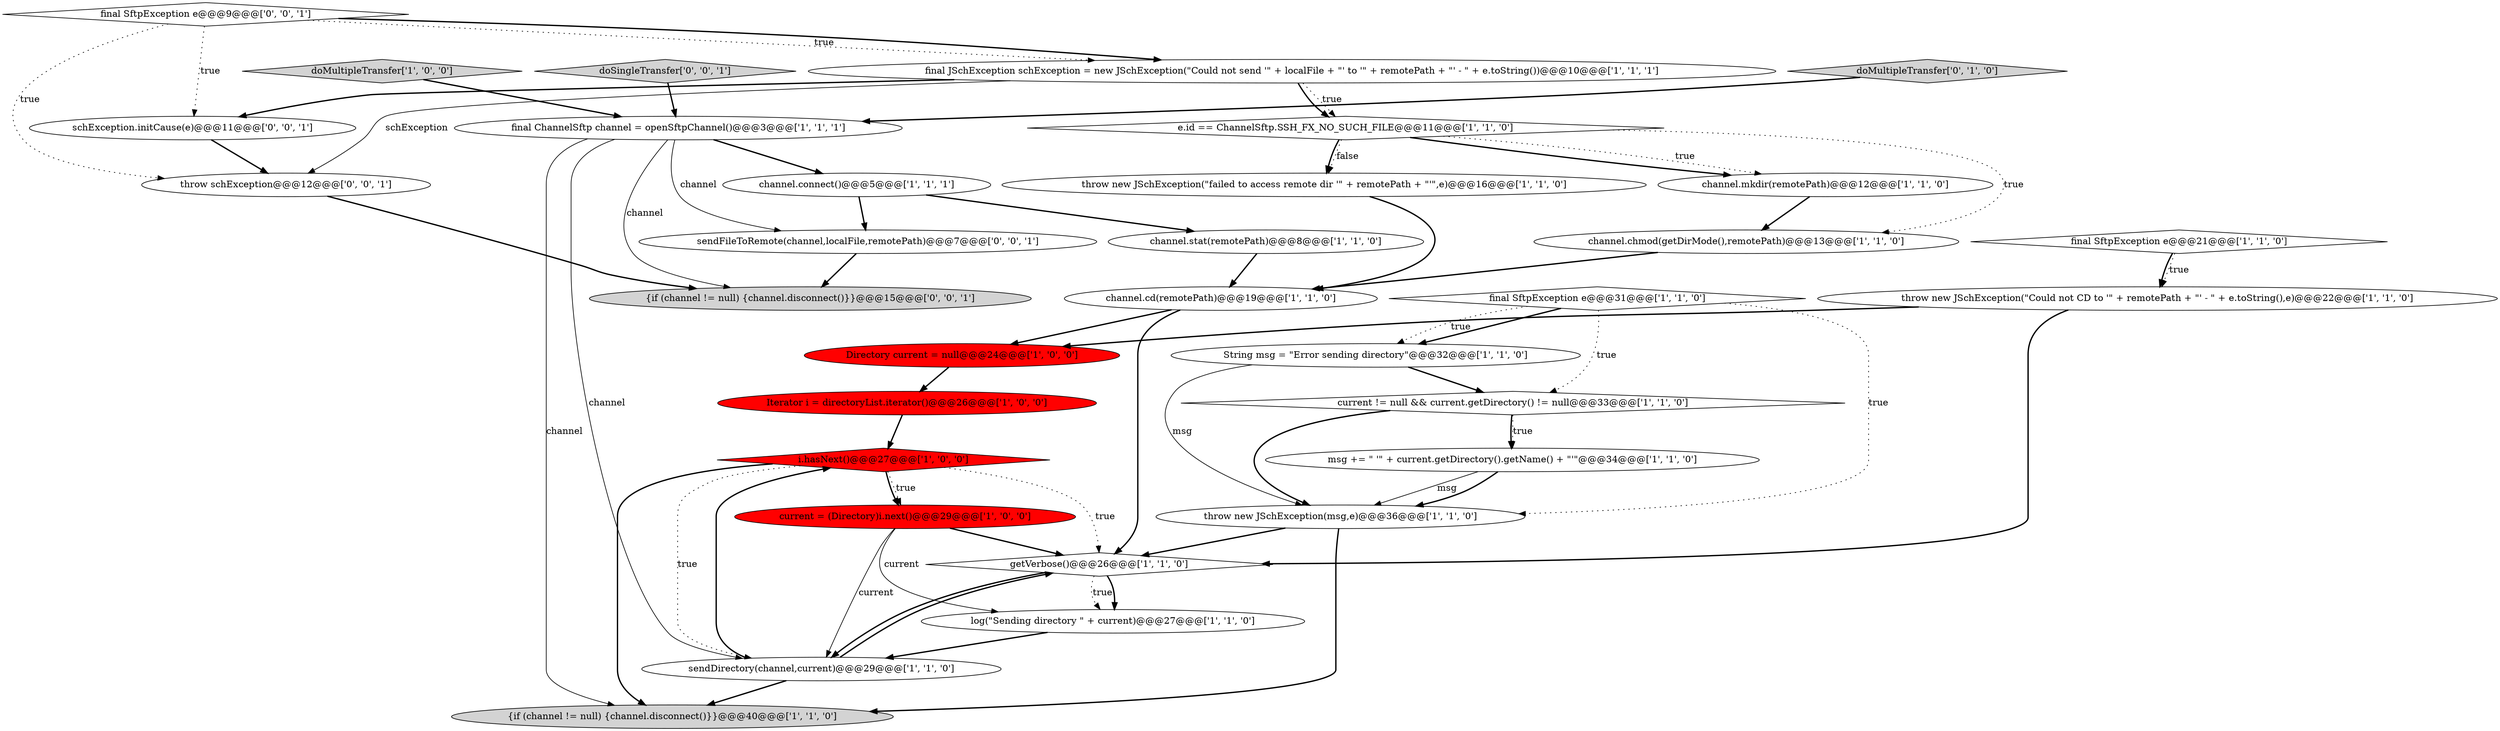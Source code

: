 digraph {
7 [style = filled, label = "channel.connect()@@@5@@@['1', '1', '1']", fillcolor = white, shape = ellipse image = "AAA0AAABBB1BBB"];
5 [style = filled, label = "Iterator i = directoryList.iterator()@@@26@@@['1', '0', '0']", fillcolor = red, shape = ellipse image = "AAA1AAABBB1BBB"];
9 [style = filled, label = "channel.stat(remotePath)@@@8@@@['1', '1', '0']", fillcolor = white, shape = ellipse image = "AAA0AAABBB1BBB"];
14 [style = filled, label = "log(\"Sending directory \" + current)@@@27@@@['1', '1', '0']", fillcolor = white, shape = ellipse image = "AAA0AAABBB1BBB"];
26 [style = filled, label = "final SftpException e@@@9@@@['0', '0', '1']", fillcolor = white, shape = diamond image = "AAA0AAABBB3BBB"];
15 [style = filled, label = "e.id == ChannelSftp.SSH_FX_NO_SUCH_FILE@@@11@@@['1', '1', '0']", fillcolor = white, shape = diamond image = "AAA0AAABBB1BBB"];
19 [style = filled, label = "String msg = \"Error sending directory\"@@@32@@@['1', '1', '0']", fillcolor = white, shape = ellipse image = "AAA0AAABBB1BBB"];
10 [style = filled, label = "doMultipleTransfer['1', '0', '0']", fillcolor = lightgray, shape = diamond image = "AAA0AAABBB1BBB"];
0 [style = filled, label = "final SftpException e@@@21@@@['1', '1', '0']", fillcolor = white, shape = diamond image = "AAA0AAABBB1BBB"];
16 [style = filled, label = "throw new JSchException(\"failed to access remote dir '\" + remotePath + \"'\",e)@@@16@@@['1', '1', '0']", fillcolor = white, shape = ellipse image = "AAA0AAABBB1BBB"];
8 [style = filled, label = "channel.cd(remotePath)@@@19@@@['1', '1', '0']", fillcolor = white, shape = ellipse image = "AAA0AAABBB1BBB"];
22 [style = filled, label = "final ChannelSftp channel = openSftpChannel()@@@3@@@['1', '1', '1']", fillcolor = white, shape = ellipse image = "AAA0AAABBB1BBB"];
4 [style = filled, label = "Directory current = null@@@24@@@['1', '0', '0']", fillcolor = red, shape = ellipse image = "AAA1AAABBB1BBB"];
27 [style = filled, label = "{if (channel != null) {channel.disconnect()}}@@@15@@@['0', '0', '1']", fillcolor = lightgray, shape = ellipse image = "AAA0AAABBB3BBB"];
3 [style = filled, label = "msg += \" '\" + current.getDirectory().getName() + \"'\"@@@34@@@['1', '1', '0']", fillcolor = white, shape = ellipse image = "AAA0AAABBB1BBB"];
28 [style = filled, label = "schException.initCause(e)@@@11@@@['0', '0', '1']", fillcolor = white, shape = ellipse image = "AAA0AAABBB3BBB"];
31 [style = filled, label = "throw schException@@@12@@@['0', '0', '1']", fillcolor = white, shape = ellipse image = "AAA0AAABBB3BBB"];
11 [style = filled, label = "throw new JSchException(\"Could not CD to '\" + remotePath + \"' - \" + e.toString(),e)@@@22@@@['1', '1', '0']", fillcolor = white, shape = ellipse image = "AAA0AAABBB1BBB"];
24 [style = filled, label = "getVerbose()@@@26@@@['1', '1', '0']", fillcolor = white, shape = diamond image = "AAA0AAABBB1BBB"];
13 [style = filled, label = "final JSchException schException = new JSchException(\"Could not send '\" + localFile + \"' to '\" + remotePath + \"' - \" + e.toString())@@@10@@@['1', '1', '1']", fillcolor = white, shape = ellipse image = "AAA0AAABBB1BBB"];
30 [style = filled, label = "doSingleTransfer['0', '0', '1']", fillcolor = lightgray, shape = diamond image = "AAA0AAABBB3BBB"];
1 [style = filled, label = "{if (channel != null) {channel.disconnect()}}@@@40@@@['1', '1', '0']", fillcolor = lightgray, shape = ellipse image = "AAA0AAABBB1BBB"];
18 [style = filled, label = "i.hasNext()@@@27@@@['1', '0', '0']", fillcolor = red, shape = diamond image = "AAA1AAABBB1BBB"];
17 [style = filled, label = "current = (Directory)i.next()@@@29@@@['1', '0', '0']", fillcolor = red, shape = ellipse image = "AAA1AAABBB1BBB"];
25 [style = filled, label = "doMultipleTransfer['0', '1', '0']", fillcolor = lightgray, shape = diamond image = "AAA0AAABBB2BBB"];
21 [style = filled, label = "sendDirectory(channel,current)@@@29@@@['1', '1', '0']", fillcolor = white, shape = ellipse image = "AAA0AAABBB1BBB"];
12 [style = filled, label = "channel.chmod(getDirMode(),remotePath)@@@13@@@['1', '1', '0']", fillcolor = white, shape = ellipse image = "AAA0AAABBB1BBB"];
23 [style = filled, label = "throw new JSchException(msg,e)@@@36@@@['1', '1', '0']", fillcolor = white, shape = ellipse image = "AAA0AAABBB1BBB"];
2 [style = filled, label = "current != null && current.getDirectory() != null@@@33@@@['1', '1', '0']", fillcolor = white, shape = diamond image = "AAA0AAABBB1BBB"];
6 [style = filled, label = "final SftpException e@@@31@@@['1', '1', '0']", fillcolor = white, shape = diamond image = "AAA0AAABBB1BBB"];
20 [style = filled, label = "channel.mkdir(remotePath)@@@12@@@['1', '1', '0']", fillcolor = white, shape = ellipse image = "AAA0AAABBB1BBB"];
29 [style = filled, label = "sendFileToRemote(channel,localFile,remotePath)@@@7@@@['0', '0', '1']", fillcolor = white, shape = ellipse image = "AAA0AAABBB3BBB"];
2->3 [style = dotted, label="true"];
10->22 [style = bold, label=""];
3->23 [style = solid, label="msg"];
13->31 [style = solid, label="schException"];
30->22 [style = bold, label=""];
24->14 [style = dotted, label="true"];
16->8 [style = bold, label=""];
25->22 [style = bold, label=""];
2->3 [style = bold, label=""];
28->31 [style = bold, label=""];
11->4 [style = bold, label=""];
18->24 [style = dotted, label="true"];
18->21 [style = dotted, label="true"];
17->14 [style = solid, label="current"];
6->23 [style = dotted, label="true"];
18->17 [style = bold, label=""];
0->11 [style = bold, label=""];
15->20 [style = dotted, label="true"];
15->16 [style = dotted, label="false"];
21->24 [style = bold, label=""];
5->18 [style = bold, label=""];
6->19 [style = bold, label=""];
19->2 [style = bold, label=""];
26->13 [style = dotted, label="true"];
22->21 [style = solid, label="channel"];
9->8 [style = bold, label=""];
15->16 [style = bold, label=""];
11->24 [style = bold, label=""];
6->19 [style = dotted, label="true"];
22->7 [style = bold, label=""];
21->18 [style = bold, label=""];
26->13 [style = bold, label=""];
22->1 [style = solid, label="channel"];
24->14 [style = bold, label=""];
7->9 [style = bold, label=""];
2->23 [style = bold, label=""];
22->29 [style = solid, label="channel"];
29->27 [style = bold, label=""];
26->31 [style = dotted, label="true"];
3->23 [style = bold, label=""];
23->24 [style = bold, label=""];
17->24 [style = bold, label=""];
6->2 [style = dotted, label="true"];
18->1 [style = bold, label=""];
24->21 [style = bold, label=""];
31->27 [style = bold, label=""];
12->8 [style = bold, label=""];
15->20 [style = bold, label=""];
26->28 [style = dotted, label="true"];
21->1 [style = bold, label=""];
20->12 [style = bold, label=""];
23->1 [style = bold, label=""];
15->12 [style = dotted, label="true"];
13->15 [style = dotted, label="true"];
13->15 [style = bold, label=""];
18->17 [style = dotted, label="true"];
8->4 [style = bold, label=""];
19->23 [style = solid, label="msg"];
0->11 [style = dotted, label="true"];
4->5 [style = bold, label=""];
17->21 [style = solid, label="current"];
14->21 [style = bold, label=""];
22->27 [style = solid, label="channel"];
13->28 [style = bold, label=""];
7->29 [style = bold, label=""];
8->24 [style = bold, label=""];
}
